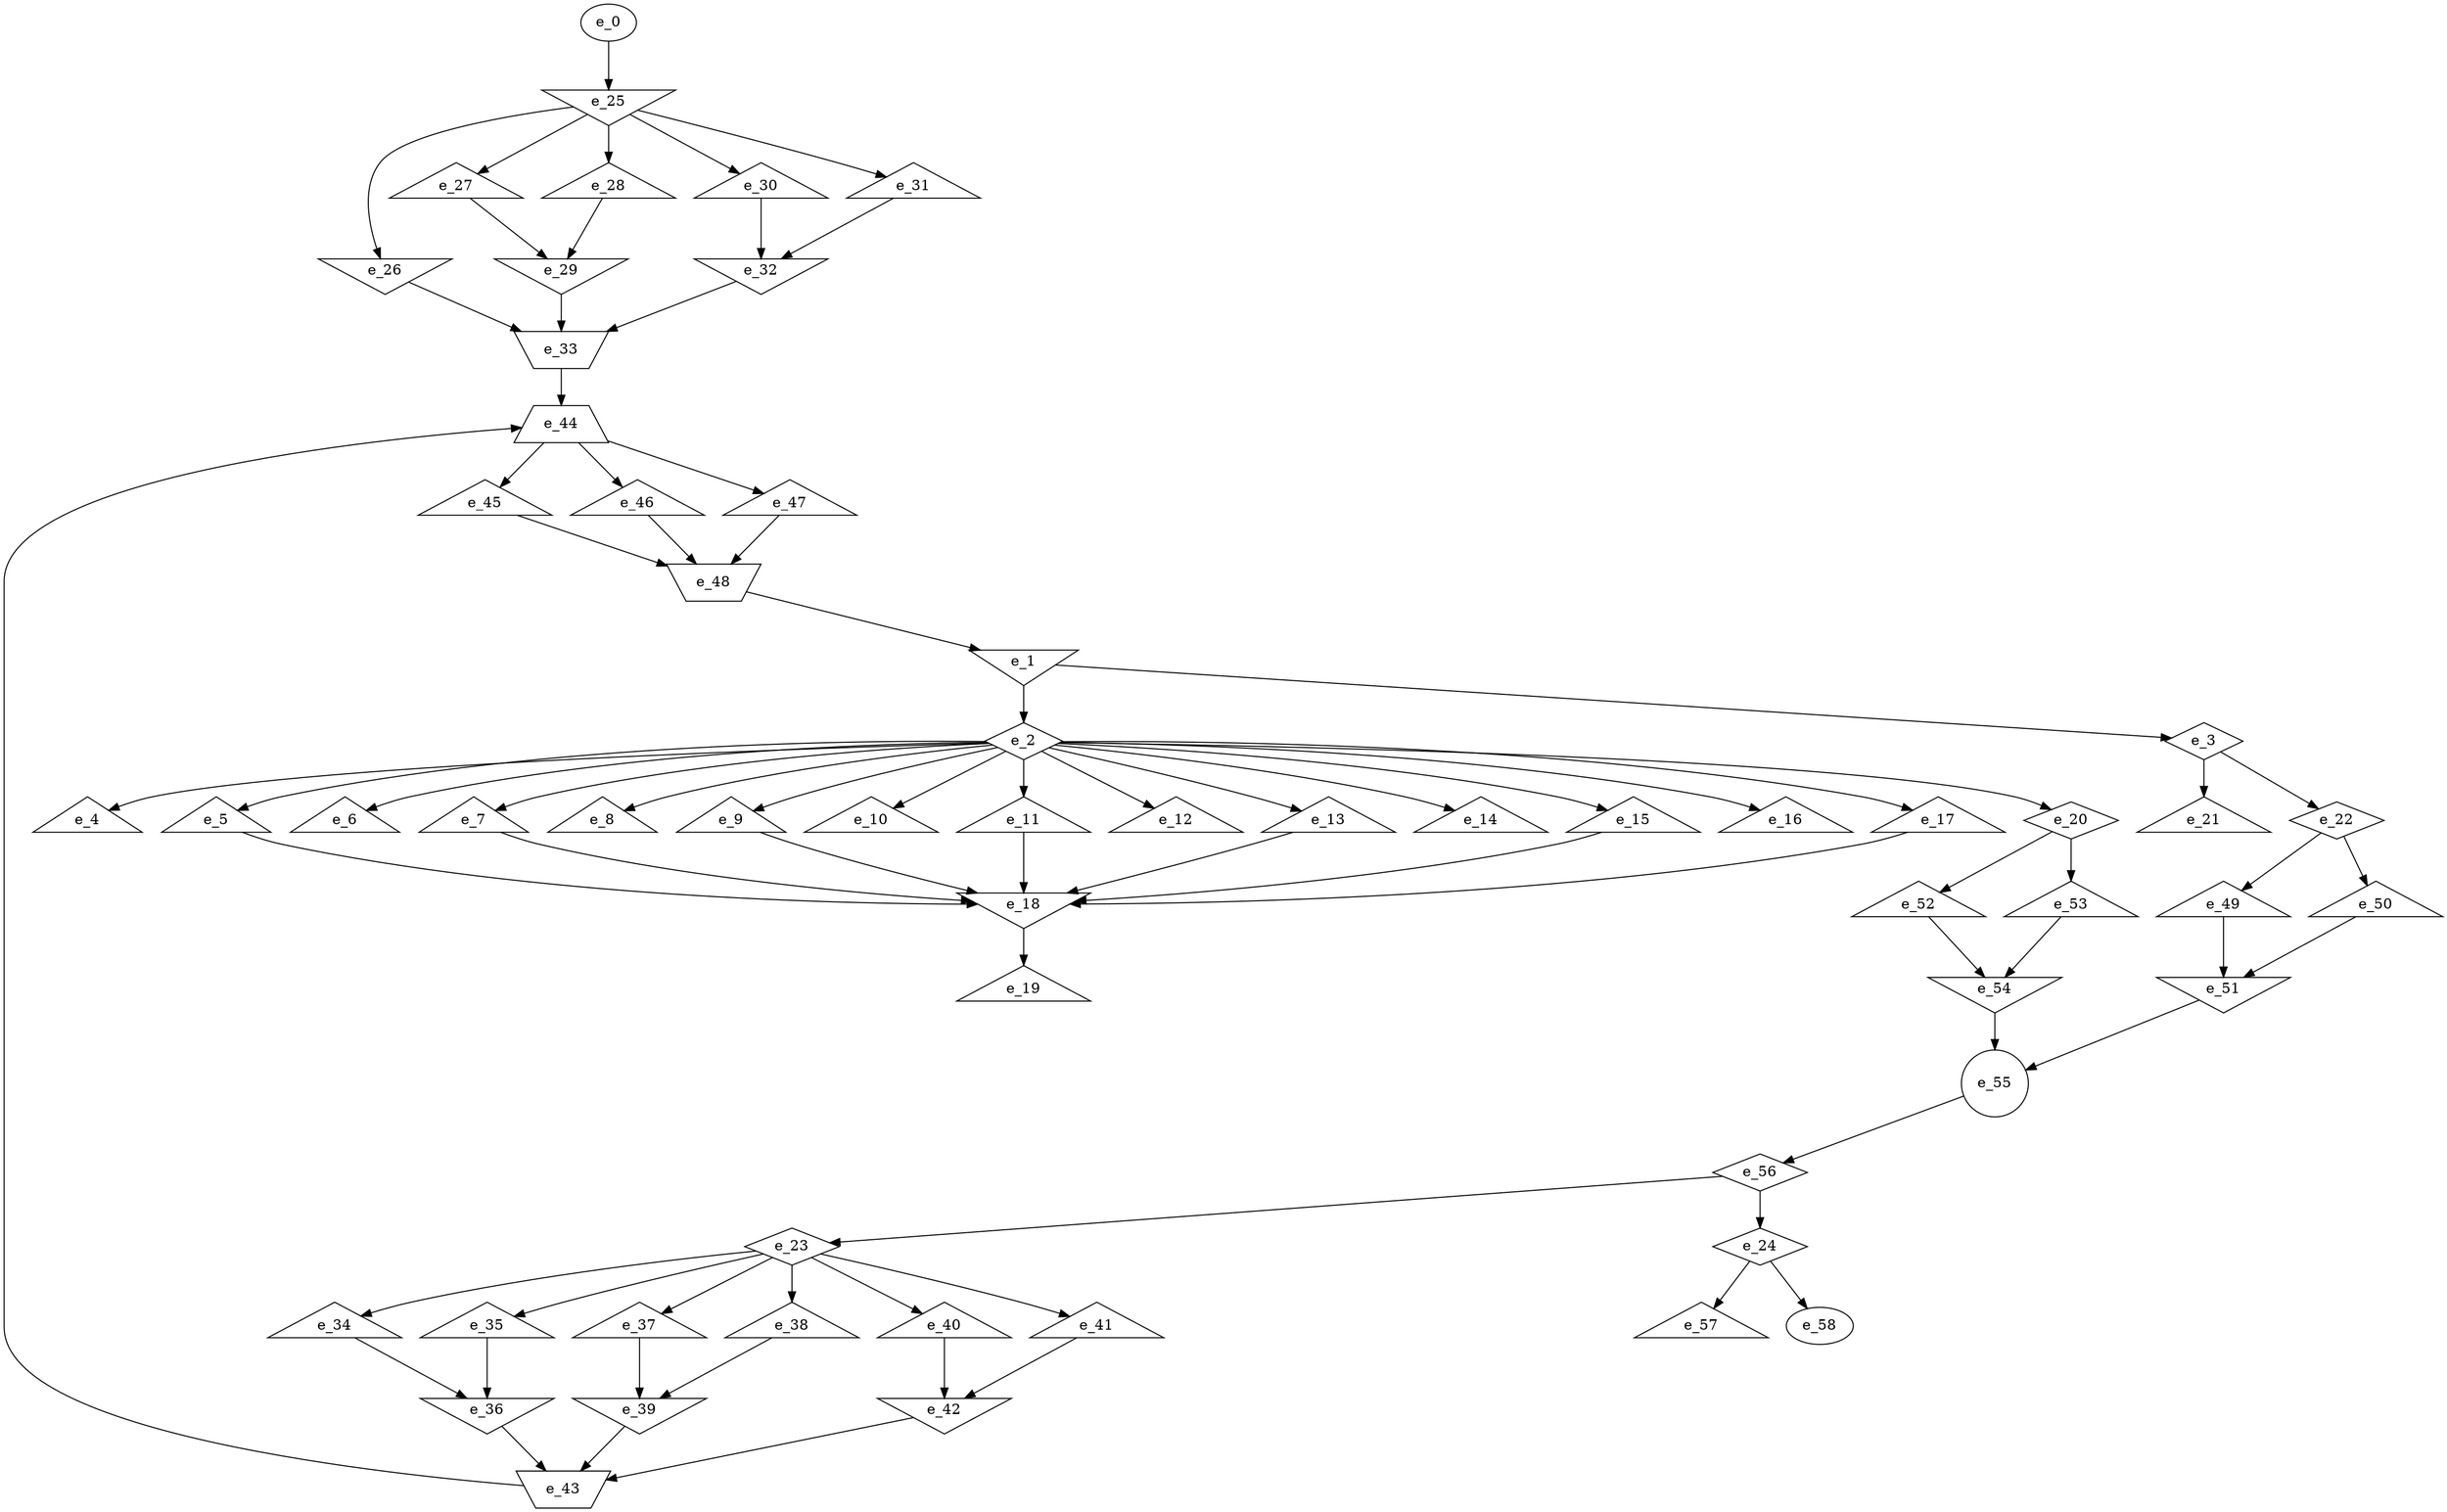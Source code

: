 digraph control_path {
  e_0: entry_node : n ;
  e_1 [shape = invtriangle];
  e_2 [shape = diamond];
  e_3 [shape = diamond];
  e_4 [shape = triangle];
  e_5 [shape = triangle];
  e_6 [shape = triangle];
  e_7 [shape = triangle];
  e_8 [shape = triangle];
  e_9 [shape = triangle];
  e_10 [shape = triangle];
  e_11 [shape = triangle];
  e_12 [shape = triangle];
  e_13 [shape = triangle];
  e_14 [shape = triangle];
  e_15 [shape = triangle];
  e_16 [shape = triangle];
  e_17 [shape = triangle];
  e_18 [shape = invtriangle];
  e_19 [shape = triangle];
  e_20 [shape = diamond];
  e_21 [shape = triangle];
  e_22 [shape = diamond];
  e_23 [shape = diamond];
  e_24 [shape = diamond];
  e_25 [shape = invtriangle];
  e_26 [shape = invtriangle];
  e_27 [shape = triangle];
  e_28 [shape = triangle];
  e_29 [shape = invtriangle];
  e_30 [shape = triangle];
  e_31 [shape = triangle];
  e_32 [shape = invtriangle];
  e_33 [shape = invtrapezium];
  e_34 [shape = triangle];
  e_35 [shape = triangle];
  e_36 [shape = invtriangle];
  e_37 [shape = triangle];
  e_38 [shape = triangle];
  e_39 [shape = invtriangle];
  e_40 [shape = triangle];
  e_41 [shape = triangle];
  e_42 [shape = invtriangle];
  e_43 [shape = invtrapezium];
  e_44 [shape = trapezium];
  e_45 [shape = triangle];
  e_46 [shape = triangle];
  e_47 [shape = triangle];
  e_48 [shape = invtrapezium];
  e_49 [shape = triangle];
  e_50 [shape = triangle];
  e_51 [shape = invtriangle];
  e_52 [shape = triangle];
  e_53 [shape = triangle];
  e_54 [shape = invtriangle];
  e_55 [shape = circle];
  e_56 [shape = diamond];
  e_57 [shape = triangle];
  e_58: exit_node : s ;
  e_48 -> e_1;
  e_1 -> e_2;
  e_1 -> e_3;
  e_2 -> e_4;
  e_2 -> e_5;
  e_2 -> e_6;
  e_2 -> e_7;
  e_2 -> e_8;
  e_2 -> e_9;
  e_2 -> e_10;
  e_2 -> e_11;
  e_2 -> e_12;
  e_2 -> e_13;
  e_2 -> e_14;
  e_2 -> e_15;
  e_2 -> e_16;
  e_2 -> e_17;
  e_5 -> e_18;
  e_7 -> e_18;
  e_9 -> e_18;
  e_11 -> e_18;
  e_13 -> e_18;
  e_15 -> e_18;
  e_17 -> e_18;
  e_18 -> e_19;
  e_2 -> e_20;
  e_3 -> e_21;
  e_3 -> e_22;
  e_56 -> e_23;
  e_56 -> e_24;
  e_0 -> e_25;
  e_25 -> e_26;
  e_25 -> e_27;
  e_25 -> e_28;
  e_27 -> e_29;
  e_28 -> e_29;
  e_25 -> e_30;
  e_25 -> e_31;
  e_30 -> e_32;
  e_31 -> e_32;
  e_26 -> e_33;
  e_29 -> e_33;
  e_32 -> e_33;
  e_23 -> e_34;
  e_23 -> e_35;
  e_34 -> e_36;
  e_35 -> e_36;
  e_23 -> e_37;
  e_23 -> e_38;
  e_37 -> e_39;
  e_38 -> e_39;
  e_23 -> e_40;
  e_23 -> e_41;
  e_40 -> e_42;
  e_41 -> e_42;
  e_36 -> e_43;
  e_39 -> e_43;
  e_42 -> e_43;
  e_33 -> e_44;
  e_43 -> e_44;
  e_44 -> e_45;
  e_44 -> e_46;
  e_44 -> e_47;
  e_45 -> e_48;
  e_46 -> e_48;
  e_47 -> e_48;
  e_22 -> e_49;
  e_22 -> e_50;
  e_49 -> e_51;
  e_50 -> e_51;
  e_20 -> e_52;
  e_20 -> e_53;
  e_52 -> e_54;
  e_53 -> e_54;
  e_51 -> e_55;
  e_54 -> e_55;
  e_55 -> e_56;
  e_24 -> e_57;
  e_24 -> e_58;
}
